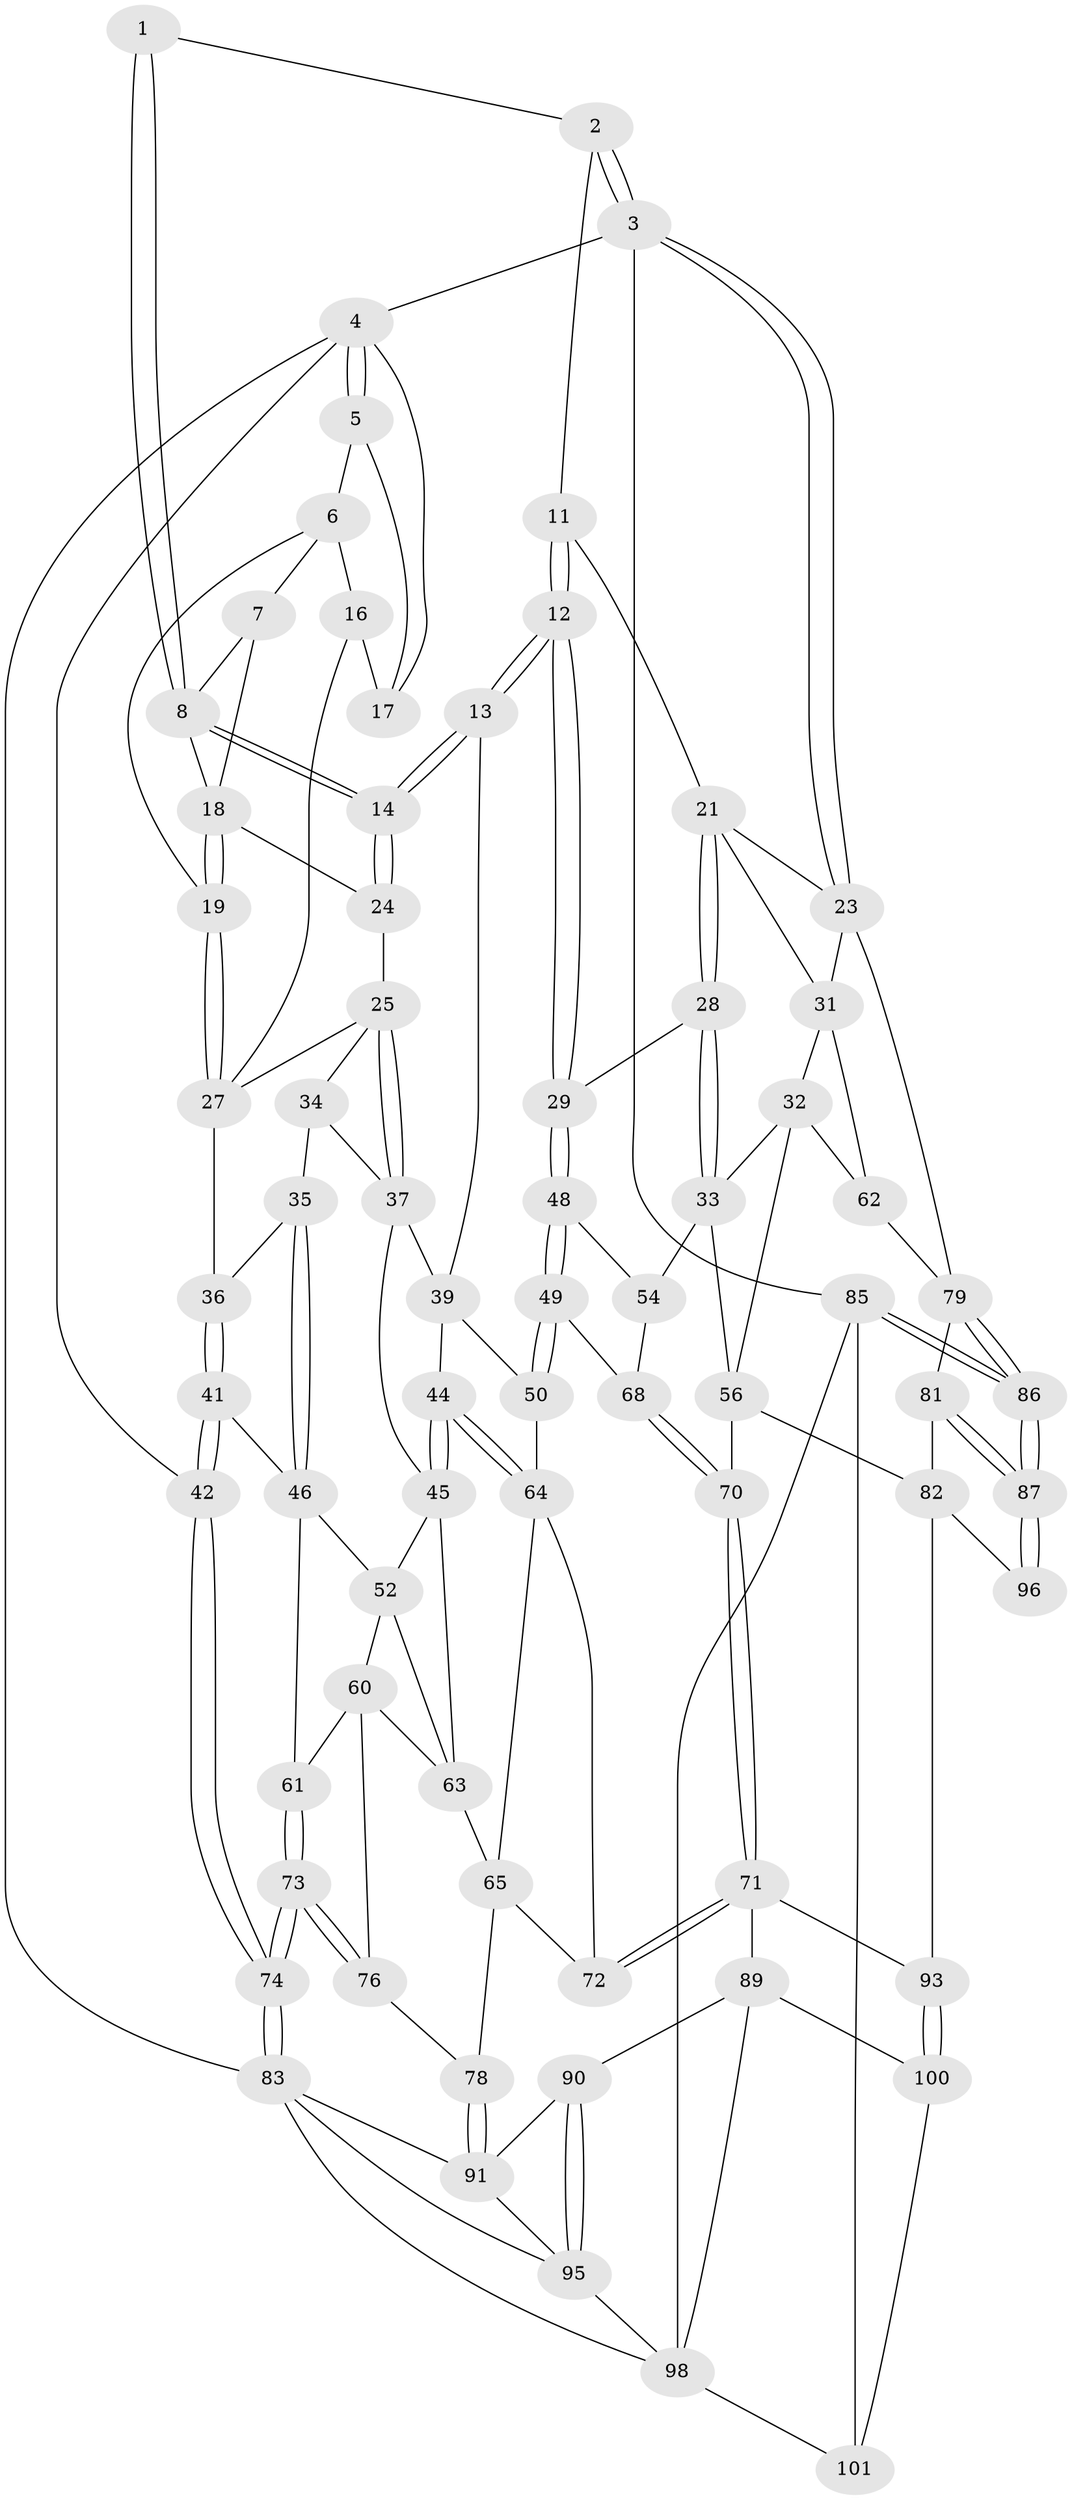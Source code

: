 // original degree distribution, {3: 0.02912621359223301, 4: 0.2524271844660194, 6: 0.24271844660194175, 5: 0.47572815533980584}
// Generated by graph-tools (version 1.1) at 2025/11/02/27/25 16:11:58]
// undirected, 72 vertices, 163 edges
graph export_dot {
graph [start="1"]
  node [color=gray90,style=filled];
  1 [pos="+0.5776962554399591+0"];
  2 [pos="+0.7509838362845215+0"];
  3 [pos="+1+0"];
  4 [pos="+0+0",super="+40"];
  5 [pos="+0.1887177081620575+0"];
  6 [pos="+0.20780133355252497+0",super="+15"];
  7 [pos="+0.3342839563303208+0",super="+10"];
  8 [pos="+0.5242633744117956+0.1554855830467836",super="+9"];
  11 [pos="+0.7607746770046577+0"];
  12 [pos="+0.6245128036884846+0.24415304084685927"];
  13 [pos="+0.6187489716640875+0.24155626350934783"];
  14 [pos="+0.5288305895225014+0.1772174704638776"];
  16 [pos="+0.0476131566207158+0.20444735415566462"];
  17 [pos="+0+0.19859115118202178"];
  18 [pos="+0.35510587006465466+0.11867583704770775",super="+20"];
  19 [pos="+0.23621055238729402+0.11040980448533431"];
  21 [pos="+0.8565058223683593+0.1293927145234406",super="+22"];
  23 [pos="+1+0",super="+57"];
  24 [pos="+0.4237513614639856+0.2060845151049263"];
  25 [pos="+0.42281337286521015+0.20684410945810217",super="+26"];
  27 [pos="+0.26008509474627767+0.18264750155817036",super="+30"];
  28 [pos="+0.7125692844473435+0.26424795460349454"];
  29 [pos="+0.6277986695162957+0.24824469593978646"];
  31 [pos="+0.94276168097282+0.3526969394117019",super="+58"];
  32 [pos="+0.8095325401929523+0.3332384713705607",super="+55"];
  33 [pos="+0.7872300816221137+0.32558951995543917",super="+53"];
  34 [pos="+0.2630210932565621+0.30859399077191213"];
  35 [pos="+0.13210672589172395+0.31035260166774115"];
  36 [pos="+0.10493697418514568+0.27270307189985954"];
  37 [pos="+0.3953367570405971+0.2711347831035158",super="+38"];
  39 [pos="+0.4851868837749879+0.31280038597961785",super="+43"];
  41 [pos="+0+0.439132368179895"];
  42 [pos="+0+0.4369515969212398"];
  44 [pos="+0.3546155091901123+0.4008905601450556"];
  45 [pos="+0.32962212393603374+0.3802908904473977",super="+51"];
  46 [pos="+0.10910375315653788+0.3920844173556991",super="+47"];
  48 [pos="+0.6062057362484681+0.3367309758298205"];
  49 [pos="+0.47121584946174316+0.45210691864370683"];
  50 [pos="+0.4581355167544225+0.4577069272394201"];
  52 [pos="+0.13366672168529287+0.41715108528615097",super="+59"];
  54 [pos="+0.6568406569268068+0.4665588517418123"];
  56 [pos="+0.7713295932399469+0.5685214519908977",super="+69"];
  60 [pos="+0.1504826014598101+0.5260556337037906",super="+75"];
  61 [pos="+0.06178674801860967+0.5096383925640621"];
  62 [pos="+0.812743978024396+0.5653299596523532"];
  63 [pos="+0.23011954087952396+0.4844160931772181",super="+66"];
  64 [pos="+0.32131792915116125+0.547721172772554",super="+67"];
  65 [pos="+0.30716424379263646+0.5659861835429291",super="+77"];
  68 [pos="+0.6147444375081147+0.4946256286640544"];
  70 [pos="+0.5293361883007657+0.6910998952615446"];
  71 [pos="+0.5220248680679088+0.6952108594060031",super="+88"];
  72 [pos="+0.5124742211875019+0.6892297251362971"];
  73 [pos="+0.03201771805805766+0.7622001539669351"];
  74 [pos="+0+0.8985720320183138"];
  76 [pos="+0.1372052517272337+0.7302396962023838"];
  78 [pos="+0.22869386232924288+0.7615485437194669"];
  79 [pos="+1+0.6446675860897103",super="+80"];
  81 [pos="+0.8815893133780818+0.7431391324081434"];
  82 [pos="+0.8099077140571349+0.8069952535825631",super="+92"];
  83 [pos="+0+1",super="+84"];
  85 [pos="+1+0.8741846481202238"];
  86 [pos="+1+0.7297936083575667"];
  87 [pos="+1+0.7413126699181907"];
  89 [pos="+0.503516295325893+0.8081985183678209",super="+97"];
  90 [pos="+0.3733589333986119+0.8604703586452249"];
  91 [pos="+0.22878506382199246+0.7617239549455438",super="+94"];
  93 [pos="+0.7847557453455891+0.9030269384379764"];
  95 [pos="+0.312253427793923+1",super="+99"];
  96 [pos="+0.8724387172990805+0.8750906412696217"];
  98 [pos="+0.43099529118789415+1",super="+103"];
  100 [pos="+0.7577191914475658+1"];
  101 [pos="+1+0.92460268548851",super="+102"];
  1 -- 2;
  1 -- 8;
  1 -- 8;
  2 -- 3;
  2 -- 3;
  2 -- 11;
  3 -- 4;
  3 -- 23;
  3 -- 23;
  3 -- 85;
  4 -- 5;
  4 -- 5;
  4 -- 17;
  4 -- 42;
  4 -- 83;
  5 -- 6;
  5 -- 17;
  6 -- 7;
  6 -- 16;
  6 -- 19;
  7 -- 8;
  7 -- 18;
  8 -- 14;
  8 -- 14;
  8 -- 18;
  11 -- 12;
  11 -- 12;
  11 -- 21;
  12 -- 13;
  12 -- 13;
  12 -- 29;
  12 -- 29;
  13 -- 14;
  13 -- 14;
  13 -- 39;
  14 -- 24;
  14 -- 24;
  16 -- 17;
  16 -- 27;
  18 -- 19;
  18 -- 19;
  18 -- 24;
  19 -- 27;
  19 -- 27;
  21 -- 28;
  21 -- 28;
  21 -- 23;
  21 -- 31;
  23 -- 31;
  23 -- 79;
  24 -- 25;
  25 -- 37;
  25 -- 37;
  25 -- 34;
  25 -- 27;
  27 -- 36;
  28 -- 29;
  28 -- 33;
  28 -- 33;
  29 -- 48;
  29 -- 48;
  31 -- 32;
  31 -- 62;
  32 -- 33;
  32 -- 56;
  32 -- 62;
  33 -- 56;
  33 -- 54;
  34 -- 35;
  34 -- 37;
  35 -- 36;
  35 -- 46;
  35 -- 46;
  36 -- 41;
  36 -- 41;
  37 -- 39;
  37 -- 45;
  39 -- 50;
  39 -- 44;
  41 -- 42;
  41 -- 42;
  41 -- 46;
  42 -- 74;
  42 -- 74;
  44 -- 45;
  44 -- 45;
  44 -- 64;
  44 -- 64;
  45 -- 52;
  45 -- 63;
  46 -- 52;
  46 -- 61;
  48 -- 49;
  48 -- 49;
  48 -- 54;
  49 -- 50;
  49 -- 50;
  49 -- 68;
  50 -- 64;
  52 -- 60;
  52 -- 63;
  54 -- 68;
  56 -- 82;
  56 -- 70;
  60 -- 61;
  60 -- 76;
  60 -- 63;
  61 -- 73;
  61 -- 73;
  62 -- 79;
  63 -- 65;
  64 -- 65;
  64 -- 72;
  65 -- 72;
  65 -- 78;
  68 -- 70;
  68 -- 70;
  70 -- 71;
  70 -- 71;
  71 -- 72;
  71 -- 72;
  71 -- 89;
  71 -- 93;
  73 -- 74;
  73 -- 74;
  73 -- 76;
  73 -- 76;
  74 -- 83;
  74 -- 83;
  76 -- 78;
  78 -- 91;
  78 -- 91;
  79 -- 86;
  79 -- 86;
  79 -- 81;
  81 -- 82;
  81 -- 87;
  81 -- 87;
  82 -- 96;
  82 -- 93;
  83 -- 91;
  83 -- 98;
  83 -- 95;
  85 -- 86;
  85 -- 86;
  85 -- 101;
  85 -- 98;
  86 -- 87;
  86 -- 87;
  87 -- 96;
  87 -- 96;
  89 -- 90;
  89 -- 98;
  89 -- 100;
  90 -- 91;
  90 -- 95;
  90 -- 95;
  91 -- 95;
  93 -- 100;
  93 -- 100;
  95 -- 98;
  98 -- 101;
  100 -- 101;
}
